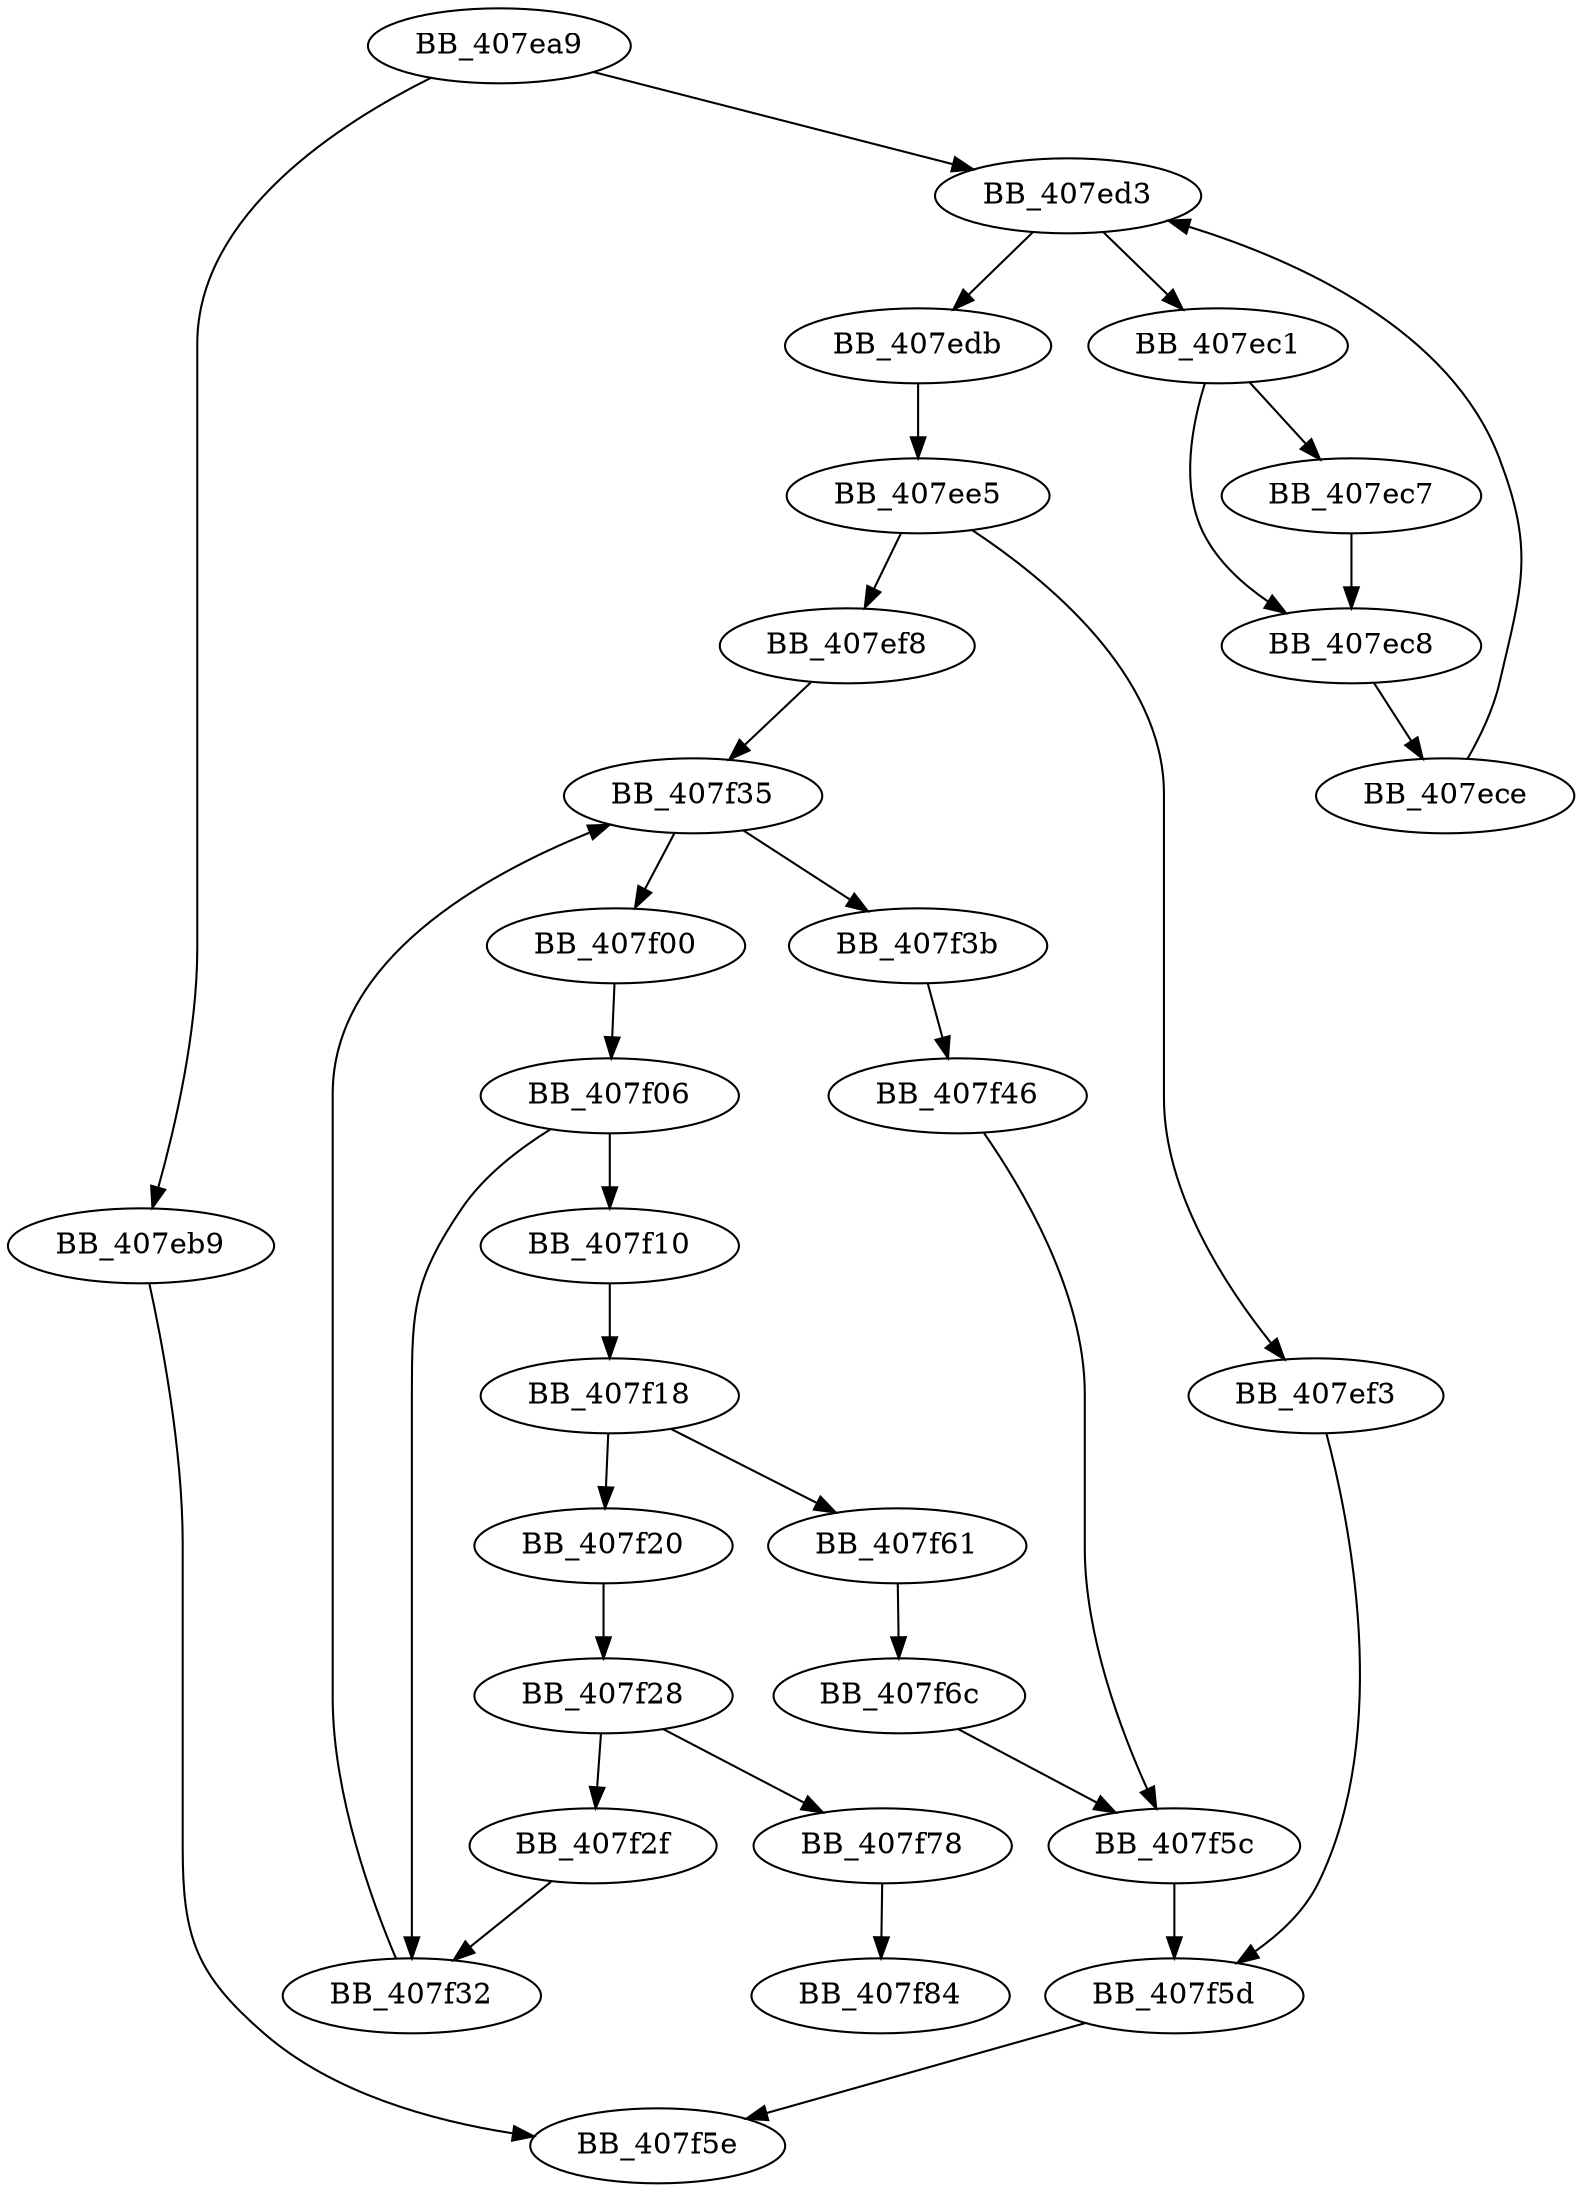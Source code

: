 DiGraph __wsetenvp{
BB_407ea9->BB_407eb9
BB_407ea9->BB_407ed3
BB_407eb9->BB_407f5e
BB_407ec1->BB_407ec7
BB_407ec1->BB_407ec8
BB_407ec7->BB_407ec8
BB_407ec8->BB_407ece
BB_407ece->BB_407ed3
BB_407ed3->BB_407ec1
BB_407ed3->BB_407edb
BB_407edb->BB_407ee5
BB_407ee5->BB_407ef3
BB_407ee5->BB_407ef8
BB_407ef3->BB_407f5d
BB_407ef8->BB_407f35
BB_407f00->BB_407f06
BB_407f06->BB_407f10
BB_407f06->BB_407f32
BB_407f10->BB_407f18
BB_407f18->BB_407f20
BB_407f18->BB_407f61
BB_407f20->BB_407f28
BB_407f28->BB_407f2f
BB_407f28->BB_407f78
BB_407f2f->BB_407f32
BB_407f32->BB_407f35
BB_407f35->BB_407f00
BB_407f35->BB_407f3b
BB_407f3b->BB_407f46
BB_407f46->BB_407f5c
BB_407f5c->BB_407f5d
BB_407f5d->BB_407f5e
BB_407f61->BB_407f6c
BB_407f6c->BB_407f5c
BB_407f78->BB_407f84
}

